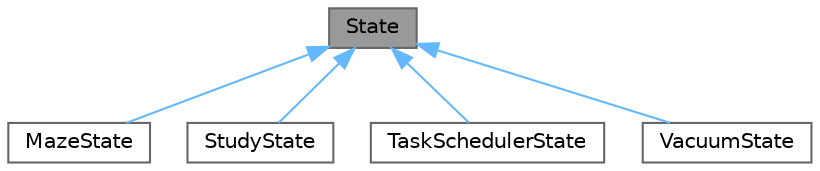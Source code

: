 digraph "State"
{
 // INTERACTIVE_SVG=YES
 // LATEX_PDF_SIZE
  bgcolor="transparent";
  edge [fontname=Helvetica,fontsize=10,labelfontname=Helvetica,labelfontsize=10];
  node [fontname=Helvetica,fontsize=10,shape=box,height=0.2,width=0.4];
  Node1 [id="Node000001",label="State",height=0.2,width=0.4,color="gray40", fillcolor="grey60", style="filled", fontcolor="black",tooltip="Represents an abstract state in a problem."];
  Node1 -> Node2 [id="edge1_Node000001_Node000002",dir="back",color="steelblue1",style="solid",tooltip=" "];
  Node2 [id="Node000002",label="MazeState",height=0.2,width=0.4,color="gray40", fillcolor="white", style="filled",URL="$classMazeState.html",tooltip=" "];
  Node1 -> Node3 [id="edge2_Node000001_Node000003",dir="back",color="steelblue1",style="solid",tooltip=" "];
  Node3 [id="Node000003",label="StudyState",height=0.2,width=0.4,color="gray40", fillcolor="white", style="filled",URL="$classStudyState.html",tooltip=" "];
  Node1 -> Node4 [id="edge3_Node000001_Node000004",dir="back",color="steelblue1",style="solid",tooltip=" "];
  Node4 [id="Node000004",label="TaskSchedulerState",height=0.2,width=0.4,color="gray40", fillcolor="white", style="filled",URL="$classTaskSchedulerState.html",tooltip="Represents the state of the task scheduler problem."];
  Node1 -> Node5 [id="edge4_Node000001_Node000005",dir="back",color="steelblue1",style="solid",tooltip=" "];
  Node5 [id="Node000005",label="VacuumState",height=0.2,width=0.4,color="gray40", fillcolor="white", style="filled",URL="$classVacuumState.html",tooltip="Represents the state of the vacuum cleaner problem."];
}

